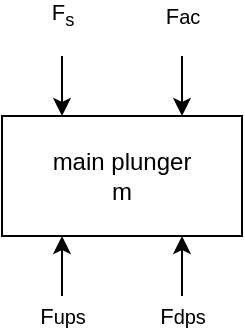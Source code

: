 <mxfile version="16.6.6" type="device"><diagram id="gJ8gZcEnSu0pvU5kKgG-" name="Page-1"><mxGraphModel dx="713" dy="413" grid="1" gridSize="10" guides="1" tooltips="1" connect="1" arrows="1" fold="1" page="1" pageScale="1" pageWidth="850" pageHeight="1100" math="0" shadow="0"><root><mxCell id="0"/><mxCell id="1" parent="0"/><mxCell id="c55FG8t8rj_7hcMoED0P-1" value="main plunger&lt;br&gt;m" style="rounded=0;whiteSpace=wrap;html=1;" vertex="1" parent="1"><mxGeometry x="320" y="310" width="120" height="60" as="geometry"/></mxCell><mxCell id="c55FG8t8rj_7hcMoED0P-2" value="F&lt;sub&gt;s&lt;/sub&gt;" style="endArrow=classic;html=1;rounded=0;entryX=0.25;entryY=0;entryDx=0;entryDy=0;" edge="1" parent="1" target="c55FG8t8rj_7hcMoED0P-1"><mxGeometry x="-1" y="-20" width="50" height="50" relative="1" as="geometry"><mxPoint x="350" y="280" as="sourcePoint"/><mxPoint x="425" y="170" as="targetPoint"/><mxPoint x="20" y="-20" as="offset"/></mxGeometry></mxCell><mxCell id="c55FG8t8rj_7hcMoED0P-3" value="F&lt;font size=&quot;1&quot;&gt;ac&lt;/font&gt;" style="endArrow=classic;html=1;rounded=0;entryX=0.75;entryY=0;entryDx=0;entryDy=0;" edge="1" parent="1" target="c55FG8t8rj_7hcMoED0P-1"><mxGeometry x="-1" y="-20" width="50" height="50" relative="1" as="geometry"><mxPoint x="410" y="280" as="sourcePoint"/><mxPoint x="410" y="290" as="targetPoint"/><mxPoint x="20" y="-20" as="offset"/><Array as="points"/></mxGeometry></mxCell><mxCell id="c55FG8t8rj_7hcMoED0P-4" value="F&lt;font size=&quot;1&quot;&gt;dps&lt;/font&gt;" style="endArrow=classic;html=1;rounded=0;entryX=0.75;entryY=1;entryDx=0;entryDy=0;" edge="1" parent="1" target="c55FG8t8rj_7hcMoED0P-1"><mxGeometry x="-1" y="-10" width="50" height="50" relative="1" as="geometry"><mxPoint x="410" y="400" as="sourcePoint"/><mxPoint x="410" y="520" as="targetPoint"/><mxPoint x="-10" y="10" as="offset"/></mxGeometry></mxCell><mxCell id="c55FG8t8rj_7hcMoED0P-5" value="F&lt;font size=&quot;1&quot;&gt;ups&lt;/font&gt;" style="endArrow=classic;html=1;rounded=0;entryX=0.25;entryY=1;entryDx=0;entryDy=0;" edge="1" parent="1" target="c55FG8t8rj_7hcMoED0P-1"><mxGeometry x="-1" y="-10" width="50" height="50" relative="1" as="geometry"><mxPoint x="350" y="400" as="sourcePoint"/><mxPoint x="360" y="370" as="targetPoint"/><mxPoint x="-10" y="10" as="offset"/></mxGeometry></mxCell></root></mxGraphModel></diagram></mxfile>
